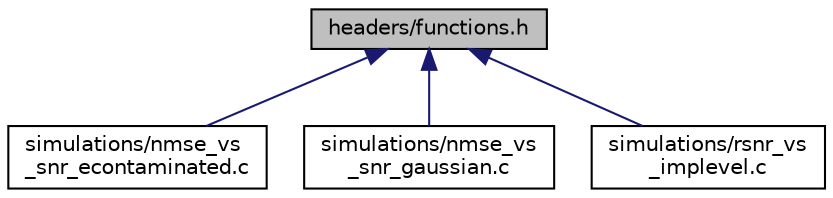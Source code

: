 digraph "headers/functions.h"
{
  edge [fontname="Helvetica",fontsize="10",labelfontname="Helvetica",labelfontsize="10"];
  node [fontname="Helvetica",fontsize="10",shape=record];
  Node1 [label="headers/functions.h",height=0.2,width=0.4,color="black", fillcolor="grey75", style="filled", fontcolor="black"];
  Node1 -> Node2 [dir="back",color="midnightblue",fontsize="10",style="solid",fontname="Helvetica"];
  Node2 [label="simulations/nmse_vs\l_snr_econtaminated.c",height=0.2,width=0.4,color="black", fillcolor="white", style="filled",URL="$nmse__vs__snr__econtaminated_8c.html",tooltip="C routine that generates the data for building the Figure 2(b). "];
  Node1 -> Node3 [dir="back",color="midnightblue",fontsize="10",style="solid",fontname="Helvetica"];
  Node3 [label="simulations/nmse_vs\l_snr_gaussian.c",height=0.2,width=0.4,color="black", fillcolor="white", style="filled",URL="$nmse__vs__snr__gaussian_8c.html",tooltip="C routine that generates the data for building the Figure 2(a). "];
  Node1 -> Node4 [dir="back",color="midnightblue",fontsize="10",style="solid",fontname="Helvetica"];
  Node4 [label="simulations/rsnr_vs\l_implevel.c",height=0.2,width=0.4,color="black", fillcolor="white", style="filled",URL="$rsnr__vs__implevel_8c.html",tooltip="C routine that generates the data for building the Figure 2(c). "];
}
